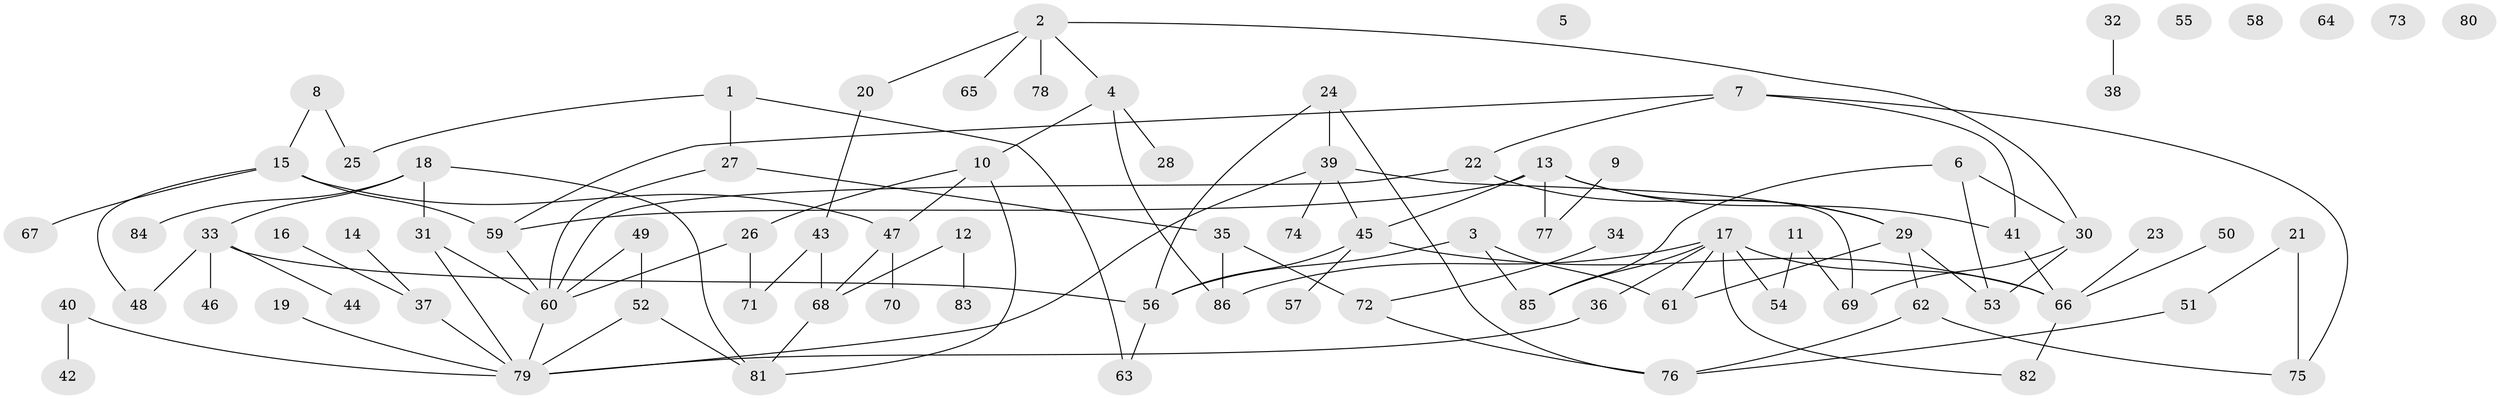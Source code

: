 // Generated by graph-tools (version 1.1) at 2025/49/03/09/25 03:49:12]
// undirected, 86 vertices, 112 edges
graph export_dot {
graph [start="1"]
  node [color=gray90,style=filled];
  1;
  2;
  3;
  4;
  5;
  6;
  7;
  8;
  9;
  10;
  11;
  12;
  13;
  14;
  15;
  16;
  17;
  18;
  19;
  20;
  21;
  22;
  23;
  24;
  25;
  26;
  27;
  28;
  29;
  30;
  31;
  32;
  33;
  34;
  35;
  36;
  37;
  38;
  39;
  40;
  41;
  42;
  43;
  44;
  45;
  46;
  47;
  48;
  49;
  50;
  51;
  52;
  53;
  54;
  55;
  56;
  57;
  58;
  59;
  60;
  61;
  62;
  63;
  64;
  65;
  66;
  67;
  68;
  69;
  70;
  71;
  72;
  73;
  74;
  75;
  76;
  77;
  78;
  79;
  80;
  81;
  82;
  83;
  84;
  85;
  86;
  1 -- 25;
  1 -- 27;
  1 -- 63;
  2 -- 4;
  2 -- 20;
  2 -- 30;
  2 -- 65;
  2 -- 78;
  3 -- 56;
  3 -- 61;
  3 -- 85;
  4 -- 10;
  4 -- 28;
  4 -- 86;
  6 -- 30;
  6 -- 53;
  6 -- 85;
  7 -- 22;
  7 -- 41;
  7 -- 59;
  7 -- 75;
  8 -- 15;
  8 -- 25;
  9 -- 77;
  10 -- 26;
  10 -- 47;
  10 -- 81;
  11 -- 54;
  11 -- 69;
  12 -- 68;
  12 -- 83;
  13 -- 29;
  13 -- 41;
  13 -- 45;
  13 -- 59;
  13 -- 77;
  14 -- 37;
  15 -- 47;
  15 -- 48;
  15 -- 59;
  15 -- 67;
  16 -- 37;
  17 -- 36;
  17 -- 54;
  17 -- 61;
  17 -- 66;
  17 -- 82;
  17 -- 85;
  17 -- 86;
  18 -- 31;
  18 -- 33;
  18 -- 81;
  18 -- 84;
  19 -- 79;
  20 -- 43;
  21 -- 51;
  21 -- 75;
  22 -- 29;
  22 -- 60;
  23 -- 66;
  24 -- 39;
  24 -- 56;
  24 -- 76;
  26 -- 60;
  26 -- 71;
  27 -- 35;
  27 -- 60;
  29 -- 53;
  29 -- 61;
  29 -- 62;
  30 -- 53;
  30 -- 69;
  31 -- 60;
  31 -- 79;
  32 -- 38;
  33 -- 44;
  33 -- 46;
  33 -- 48;
  33 -- 56;
  34 -- 72;
  35 -- 72;
  35 -- 86;
  36 -- 79;
  37 -- 79;
  39 -- 45;
  39 -- 69;
  39 -- 74;
  39 -- 79;
  40 -- 42;
  40 -- 79;
  41 -- 66;
  43 -- 68;
  43 -- 71;
  45 -- 56;
  45 -- 57;
  45 -- 66;
  47 -- 68;
  47 -- 70;
  49 -- 52;
  49 -- 60;
  50 -- 66;
  51 -- 76;
  52 -- 79;
  52 -- 81;
  56 -- 63;
  59 -- 60;
  60 -- 79;
  62 -- 75;
  62 -- 76;
  66 -- 82;
  68 -- 81;
  72 -- 76;
}
